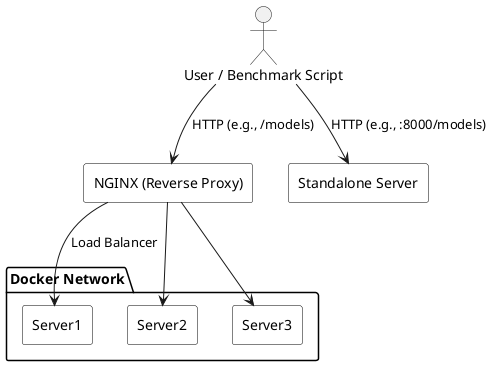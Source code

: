 @startuml Hugging Face Model Deployment Architecture
skinparam rectangle {
    BackgroundColor White
    BorderColor Black
}

actor Client as "User / Benchmark Script"

rectangle "NGINX (Reverse Proxy)" as NGINX

package "Docker Network" {
    rectangle Server1
    rectangle Server2
    rectangle Server3
}

rectangle "Standalone Server" as Standalone

' Arrows
Client --> NGINX : HTTP (e.g., /models)
NGINX --> Server1 : Load Balancer
NGINX --> Server2
NGINX --> Server3

Client --> Standalone : HTTP (e.g., :8000/models)

@enduml
